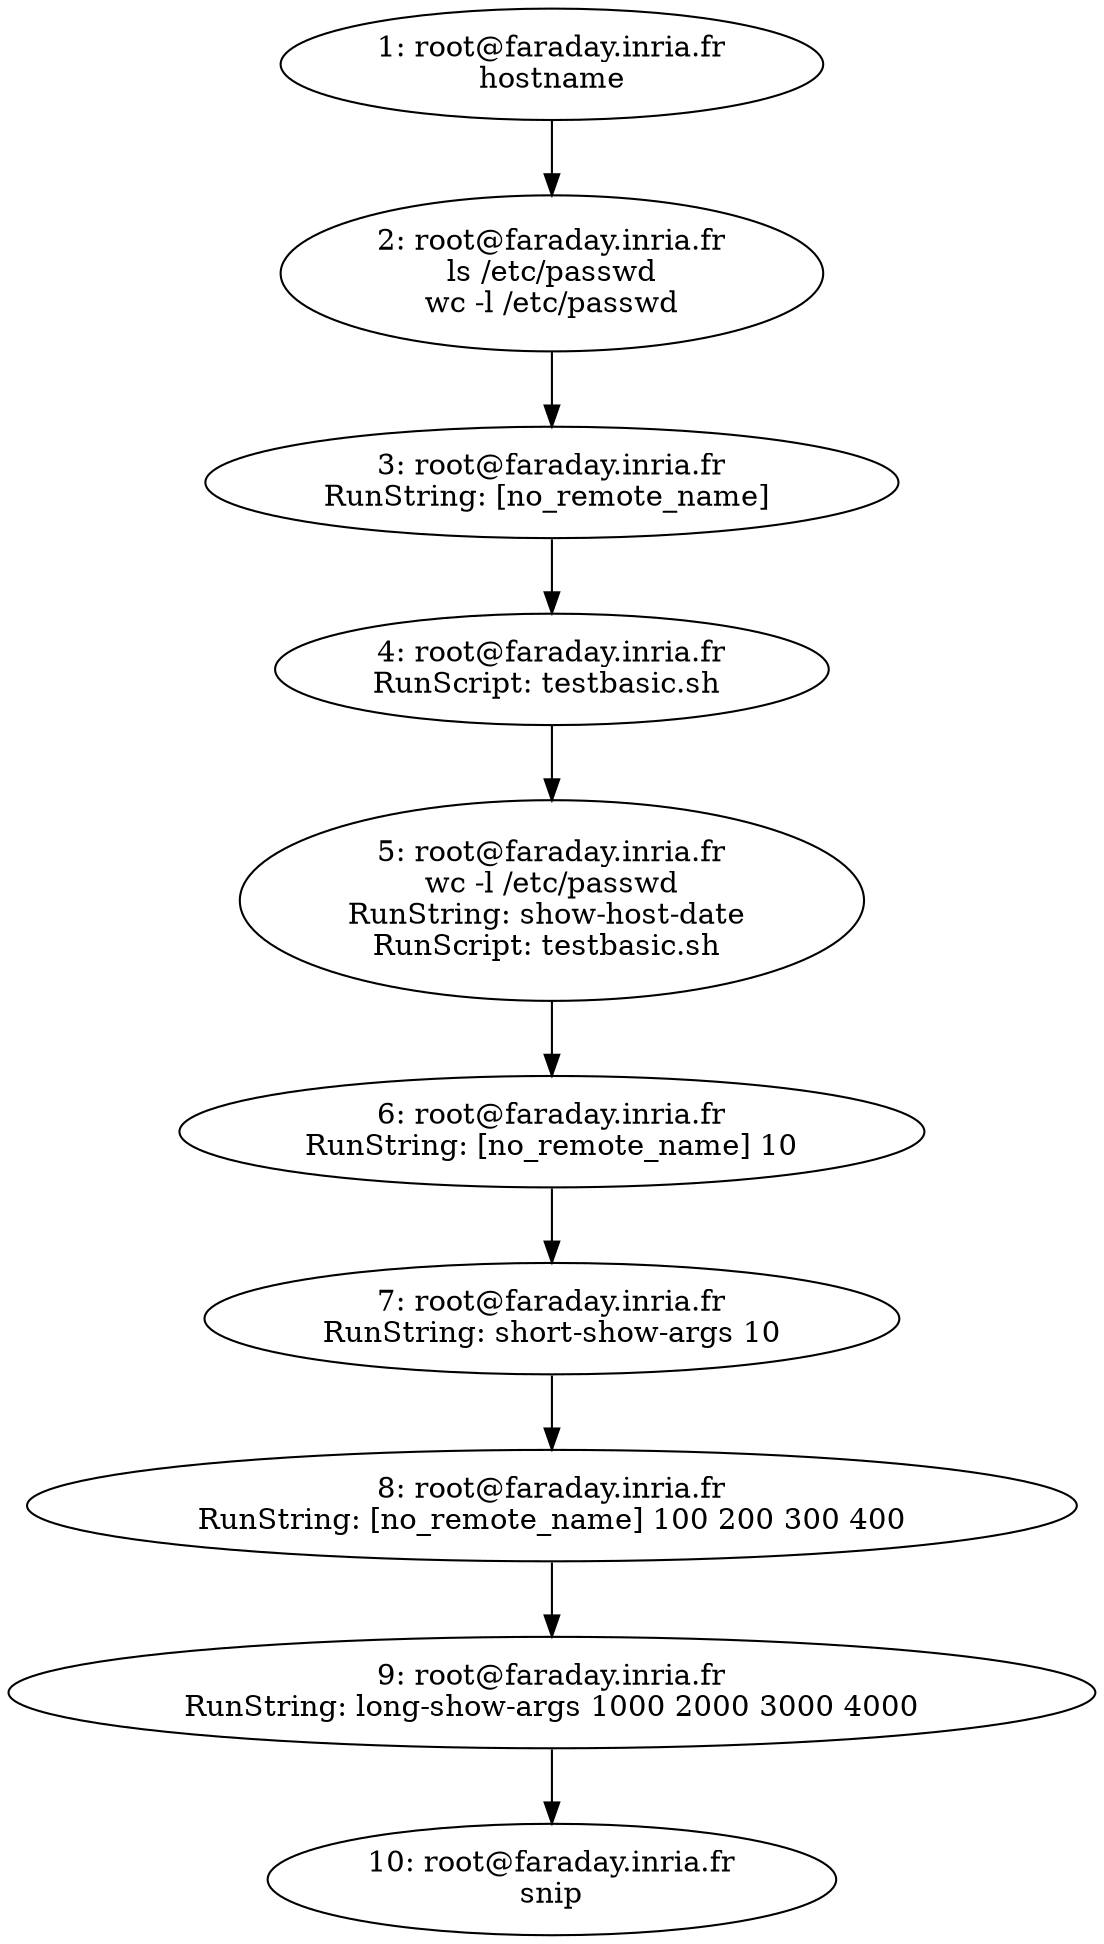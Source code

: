 digraph G {
"1: root@faraday.inria.fr
hostname" -> "2: root@faraday.inria.fr
ls /etc/passwd
wc -l /etc/passwd";
"2: root@faraday.inria.fr
ls /etc/passwd
wc -l /etc/passwd" -> "3: root@faraday.inria.fr
RunString: [no_remote_name] ";
"3: root@faraday.inria.fr
RunString: [no_remote_name] " -> "4: root@faraday.inria.fr
RunScript: testbasic.sh ";
"4: root@faraday.inria.fr
RunScript: testbasic.sh " -> "5: root@faraday.inria.fr
wc -l /etc/passwd
RunString: show-host-date 
RunScript: testbasic.sh ";
"5: root@faraday.inria.fr
wc -l /etc/passwd
RunString: show-host-date 
RunScript: testbasic.sh " -> "6: root@faraday.inria.fr
RunString: [no_remote_name] 10";
"6: root@faraday.inria.fr
RunString: [no_remote_name] 10" -> "7: root@faraday.inria.fr
RunString: short-show-args 10";
"7: root@faraday.inria.fr
RunString: short-show-args 10" -> "8: root@faraday.inria.fr
RunString: [no_remote_name] 100 200 300 400";
"8: root@faraday.inria.fr
RunString: [no_remote_name] 100 200 300 400" -> "9: root@faraday.inria.fr
RunString: long-show-args 1000 2000 3000 4000";
"9: root@faraday.inria.fr
RunString: long-show-args 1000 2000 3000 4000" -> "10: root@faraday.inria.fr
snip";
}
